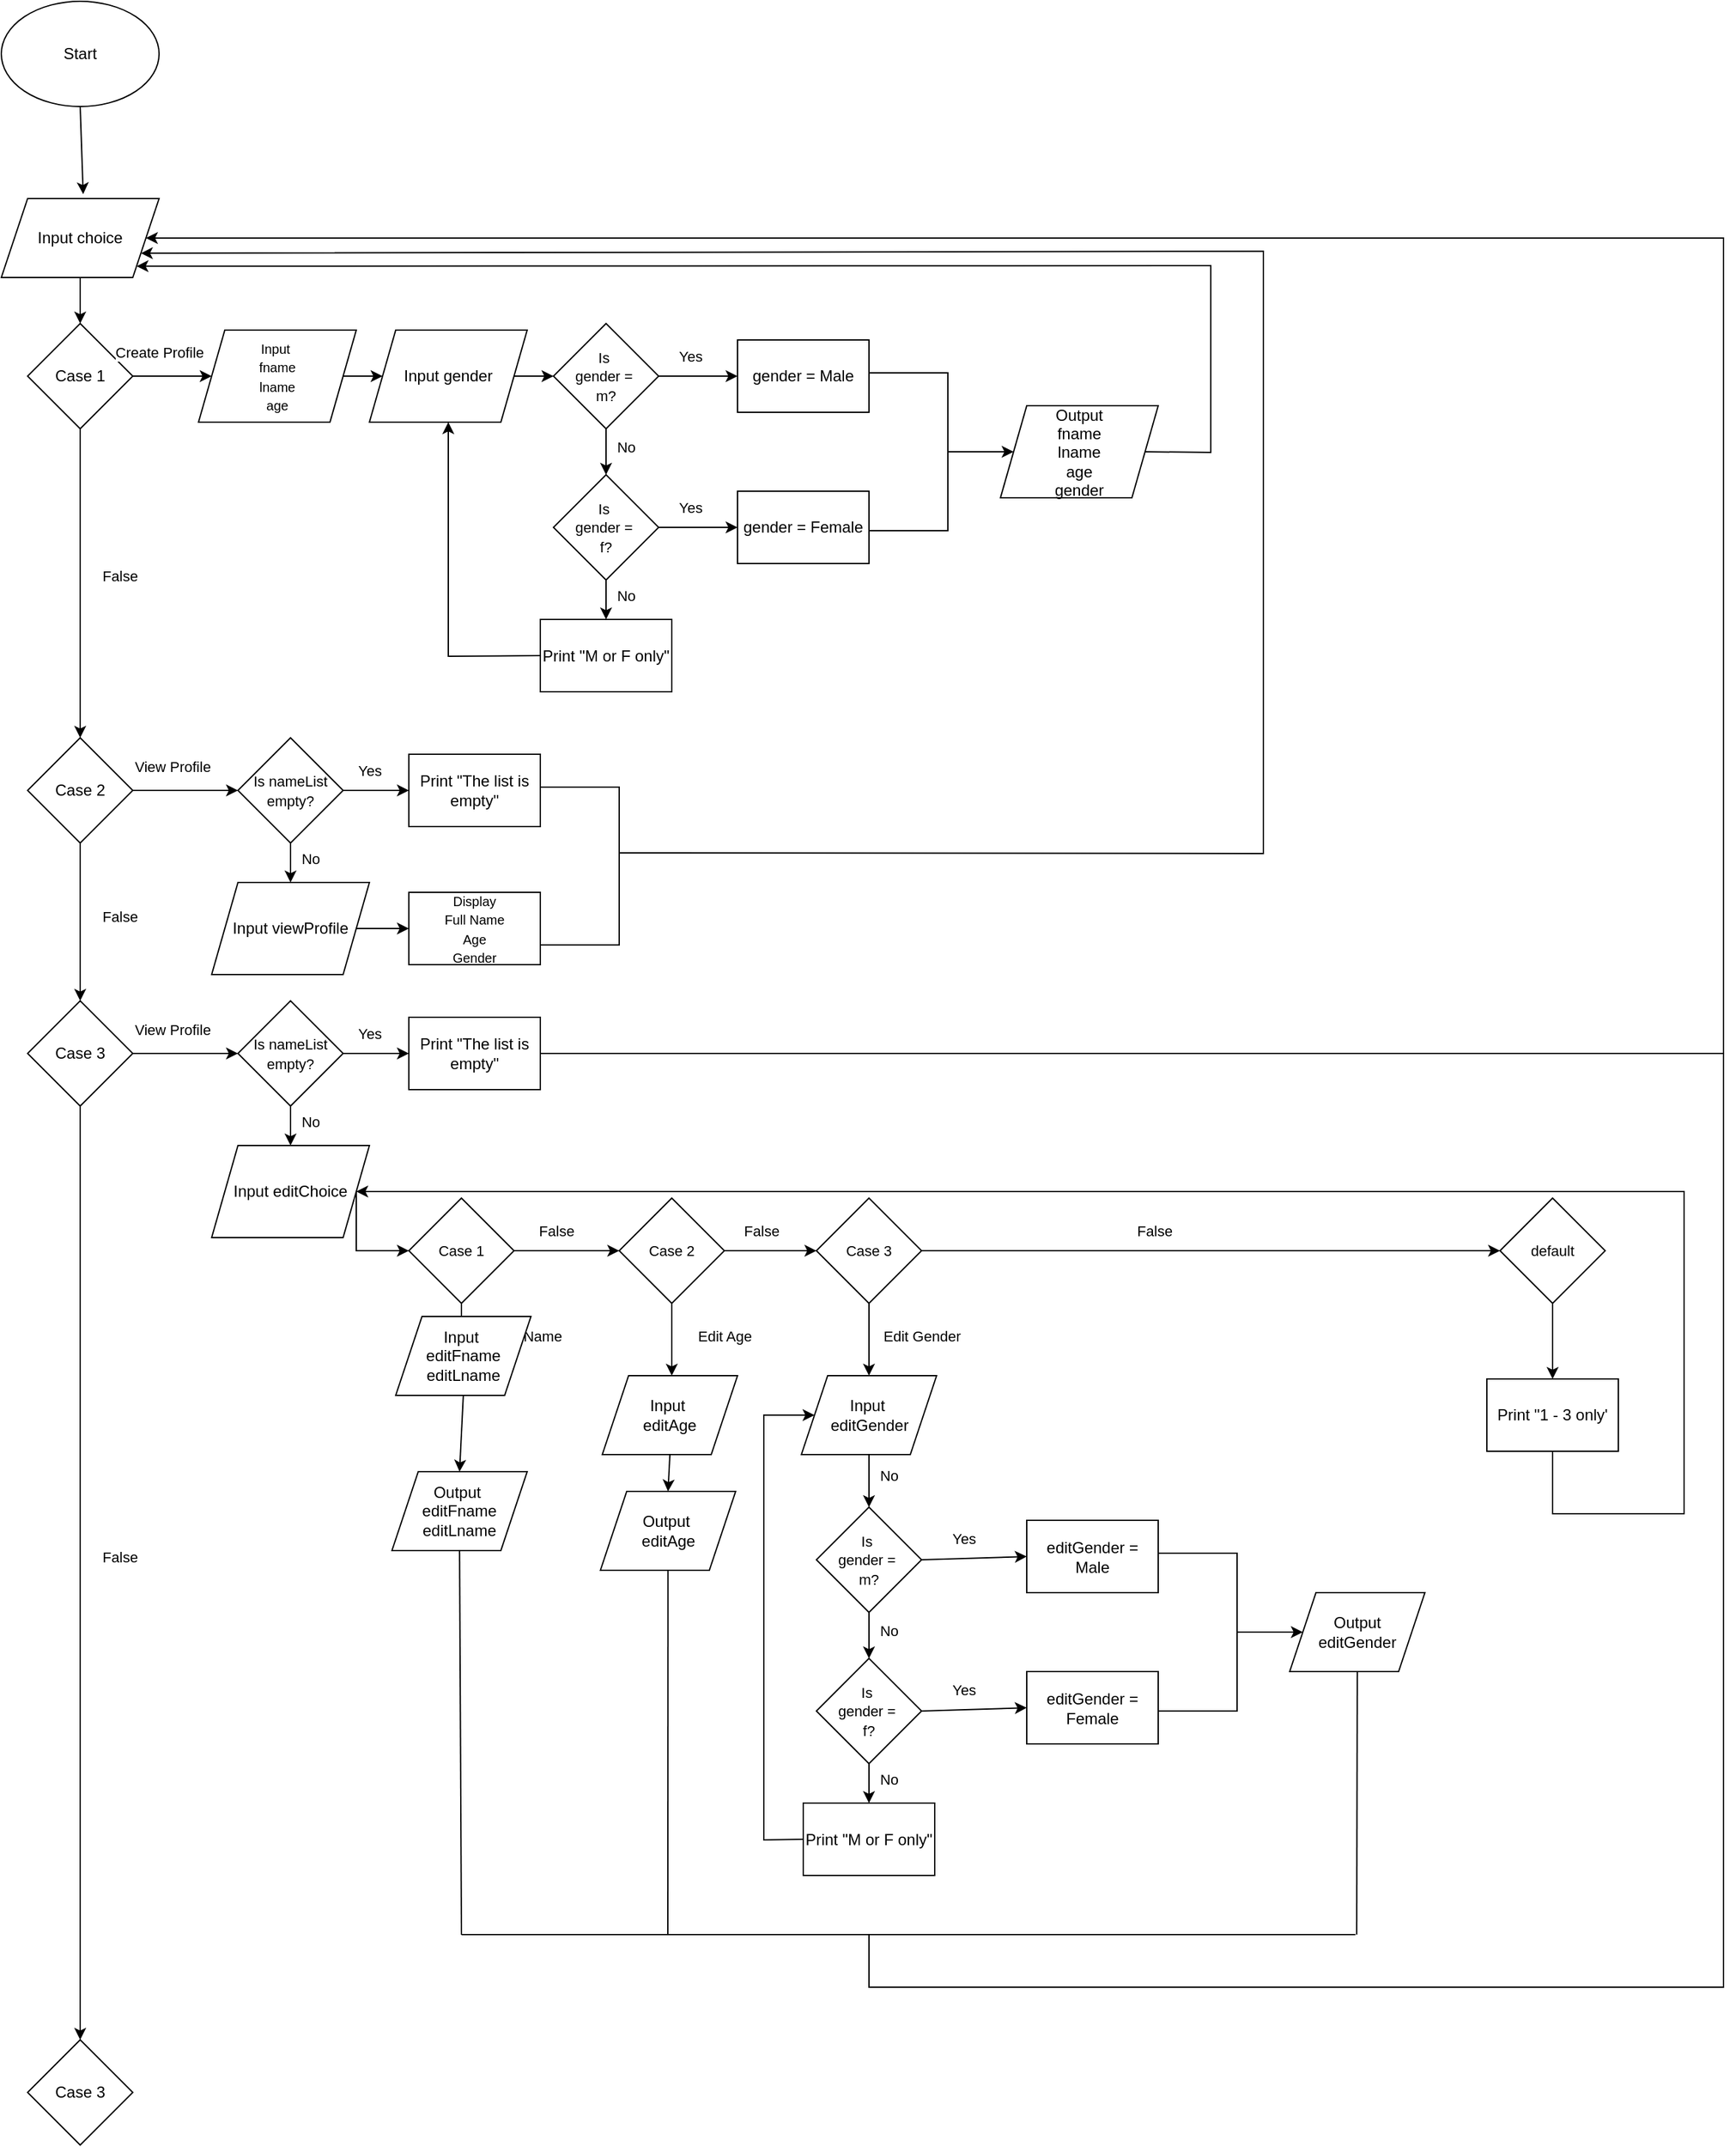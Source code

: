 <mxfile version="25.0.3">
  <diagram name="Page-1" id="q3-yfWdjEFAzF9vFlkQJ">
    <mxGraphModel dx="2625" dy="1305" grid="1" gridSize="10" guides="1" tooltips="1" connect="1" arrows="1" fold="1" page="1" pageScale="1" pageWidth="1654" pageHeight="2336" math="0" shadow="0">
      <root>
        <mxCell id="0" />
        <mxCell id="1" parent="0" />
        <mxCell id="RZs_CGwZiiaIT0LC8KUs-1" value="Start" style="ellipse;whiteSpace=wrap;html=1;" vertex="1" parent="1">
          <mxGeometry x="80" y="50" width="120" height="80" as="geometry" />
        </mxCell>
        <mxCell id="RZs_CGwZiiaIT0LC8KUs-2" value="Input choice" style="shape=parallelogram;perimeter=parallelogramPerimeter;whiteSpace=wrap;html=1;fixedSize=1;" vertex="1" parent="1">
          <mxGeometry x="80" y="200" width="120" height="60" as="geometry" />
        </mxCell>
        <mxCell id="RZs_CGwZiiaIT0LC8KUs-3" value="" style="endArrow=classic;html=1;rounded=0;exitX=0.5;exitY=1;exitDx=0;exitDy=0;entryX=0.519;entryY=-0.056;entryDx=0;entryDy=0;entryPerimeter=0;" edge="1" parent="1" source="RZs_CGwZiiaIT0LC8KUs-1" target="RZs_CGwZiiaIT0LC8KUs-2">
          <mxGeometry width="50" height="50" relative="1" as="geometry">
            <mxPoint x="170" y="220" as="sourcePoint" />
            <mxPoint x="220" y="170" as="targetPoint" />
          </mxGeometry>
        </mxCell>
        <mxCell id="RZs_CGwZiiaIT0LC8KUs-4" value="" style="endArrow=classic;html=1;rounded=0;exitX=0.5;exitY=1;exitDx=0;exitDy=0;entryX=0.5;entryY=0;entryDx=0;entryDy=0;" edge="1" parent="1" source="RZs_CGwZiiaIT0LC8KUs-2" target="RZs_CGwZiiaIT0LC8KUs-6">
          <mxGeometry width="50" height="50" relative="1" as="geometry">
            <mxPoint x="170" y="330" as="sourcePoint" />
            <mxPoint x="140" y="300" as="targetPoint" />
          </mxGeometry>
        </mxCell>
        <mxCell id="RZs_CGwZiiaIT0LC8KUs-6" value="Case 1" style="rhombus;whiteSpace=wrap;html=1;" vertex="1" parent="1">
          <mxGeometry x="100" y="295" width="80" height="80" as="geometry" />
        </mxCell>
        <mxCell id="RZs_CGwZiiaIT0LC8KUs-8" value="" style="endArrow=classic;html=1;rounded=0;exitX=1;exitY=0.5;exitDx=0;exitDy=0;entryX=0;entryY=0.5;entryDx=0;entryDy=0;" edge="1" parent="1" source="RZs_CGwZiiaIT0LC8KUs-6" target="RZs_CGwZiiaIT0LC8KUs-9">
          <mxGeometry width="50" height="50" relative="1" as="geometry">
            <mxPoint x="220" y="360" as="sourcePoint" />
            <mxPoint x="250" y="340" as="targetPoint" />
          </mxGeometry>
        </mxCell>
        <mxCell id="RZs_CGwZiiaIT0LC8KUs-28" value="Create Profile" style="edgeLabel;html=1;align=center;verticalAlign=middle;resizable=0;points=[];" vertex="1" connectable="0" parent="RZs_CGwZiiaIT0LC8KUs-8">
          <mxGeometry x="-0.03" y="-1" relative="1" as="geometry">
            <mxPoint x="-9" y="-19" as="offset" />
          </mxGeometry>
        </mxCell>
        <mxCell id="RZs_CGwZiiaIT0LC8KUs-9" value="&lt;font style=&quot;font-size: 10px;&quot;&gt;Input&amp;nbsp;&lt;/font&gt;&lt;div&gt;&lt;font style=&quot;font-size: 10px;&quot;&gt;fname&lt;/font&gt;&lt;/div&gt;&lt;div&gt;&lt;font style=&quot;font-size: 10px;&quot;&gt;lname&lt;/font&gt;&lt;/div&gt;&lt;div&gt;&lt;font style=&quot;font-size: 10px;&quot;&gt;age&lt;/font&gt;&lt;/div&gt;" style="shape=parallelogram;perimeter=parallelogramPerimeter;whiteSpace=wrap;html=1;fixedSize=1;" vertex="1" parent="1">
          <mxGeometry x="230" y="300" width="120" height="70" as="geometry" />
        </mxCell>
        <mxCell id="RZs_CGwZiiaIT0LC8KUs-10" value="&lt;font style=&quot;font-size: 11px;&quot;&gt;Is&amp;nbsp;&lt;/font&gt;&lt;div&gt;&lt;font style=&quot;font-size: 11px;&quot;&gt;gender =&amp;nbsp;&lt;/font&gt;&lt;/div&gt;&lt;div&gt;&lt;font style=&quot;font-size: 11px;&quot;&gt;m?&lt;/font&gt;&lt;/div&gt;" style="rhombus;whiteSpace=wrap;html=1;" vertex="1" parent="1">
          <mxGeometry x="500" y="295" width="80" height="80" as="geometry" />
        </mxCell>
        <mxCell id="RZs_CGwZiiaIT0LC8KUs-11" value="" style="endArrow=classic;html=1;rounded=0;exitX=1;exitY=0.5;exitDx=0;exitDy=0;entryX=0;entryY=0.5;entryDx=0;entryDy=0;" edge="1" parent="1" source="RZs_CGwZiiaIT0LC8KUs-15" target="RZs_CGwZiiaIT0LC8KUs-10">
          <mxGeometry width="50" height="50" relative="1" as="geometry">
            <mxPoint x="470" y="334.66" as="sourcePoint" />
            <mxPoint x="520" y="334.66" as="targetPoint" />
          </mxGeometry>
        </mxCell>
        <mxCell id="RZs_CGwZiiaIT0LC8KUs-12" value="Yes" style="endArrow=classic;html=1;rounded=0;exitX=1;exitY=0.5;exitDx=0;exitDy=0;entryX=0;entryY=0.5;entryDx=0;entryDy=0;" edge="1" parent="1" source="RZs_CGwZiiaIT0LC8KUs-10" target="RZs_CGwZiiaIT0LC8KUs-13">
          <mxGeometry x="-0.195" y="15" width="50" height="50" relative="1" as="geometry">
            <mxPoint x="610" y="334.55" as="sourcePoint" />
            <mxPoint x="650" y="335" as="targetPoint" />
            <mxPoint as="offset" />
          </mxGeometry>
        </mxCell>
        <mxCell id="RZs_CGwZiiaIT0LC8KUs-13" value="gender = Male" style="rounded=0;whiteSpace=wrap;html=1;" vertex="1" parent="1">
          <mxGeometry x="640" y="307.5" width="100" height="55" as="geometry" />
        </mxCell>
        <mxCell id="RZs_CGwZiiaIT0LC8KUs-14" value="No" style="endArrow=classic;html=1;rounded=0;exitX=0.5;exitY=1;exitDx=0;exitDy=0;entryX=0.5;entryY=0;entryDx=0;entryDy=0;" edge="1" parent="1" source="RZs_CGwZiiaIT0LC8KUs-10" target="RZs_CGwZiiaIT0LC8KUs-19">
          <mxGeometry x="-0.195" y="15" width="50" height="50" relative="1" as="geometry">
            <mxPoint x="580" y="410" as="sourcePoint" />
            <mxPoint x="540" y="410" as="targetPoint" />
            <mxPoint as="offset" />
          </mxGeometry>
        </mxCell>
        <mxCell id="RZs_CGwZiiaIT0LC8KUs-15" value="&lt;font&gt;Input gender&lt;/font&gt;" style="shape=parallelogram;perimeter=parallelogramPerimeter;whiteSpace=wrap;html=1;fixedSize=1;" vertex="1" parent="1">
          <mxGeometry x="360" y="300" width="120" height="70" as="geometry" />
        </mxCell>
        <mxCell id="RZs_CGwZiiaIT0LC8KUs-16" value="" style="endArrow=classic;html=1;rounded=0;exitX=1;exitY=0.5;exitDx=0;exitDy=0;entryX=0;entryY=0.5;entryDx=0;entryDy=0;" edge="1" parent="1" source="RZs_CGwZiiaIT0LC8KUs-9" target="RZs_CGwZiiaIT0LC8KUs-15">
          <mxGeometry width="50" height="50" relative="1" as="geometry">
            <mxPoint x="360" y="334.66" as="sourcePoint" />
            <mxPoint x="390" y="334.66" as="targetPoint" />
          </mxGeometry>
        </mxCell>
        <mxCell id="RZs_CGwZiiaIT0LC8KUs-19" value="&lt;font style=&quot;font-size: 11px;&quot;&gt;Is&amp;nbsp;&lt;/font&gt;&lt;div&gt;&lt;font style=&quot;font-size: 11px;&quot;&gt;gender =&amp;nbsp;&lt;/font&gt;&lt;/div&gt;&lt;div&gt;&lt;span style=&quot;font-size: 11px;&quot;&gt;f?&lt;/span&gt;&lt;/div&gt;" style="rhombus;whiteSpace=wrap;html=1;" vertex="1" parent="1">
          <mxGeometry x="500" y="410" width="80" height="80" as="geometry" />
        </mxCell>
        <mxCell id="RZs_CGwZiiaIT0LC8KUs-20" value="Yes" style="endArrow=classic;html=1;rounded=0;exitX=1;exitY=0.5;exitDx=0;exitDy=0;entryX=0;entryY=0.5;entryDx=0;entryDy=0;" edge="1" parent="1" source="RZs_CGwZiiaIT0LC8KUs-19" target="RZs_CGwZiiaIT0LC8KUs-21">
          <mxGeometry x="-0.195" y="15" width="50" height="50" relative="1" as="geometry">
            <mxPoint x="610" y="449.55" as="sourcePoint" />
            <mxPoint x="650" y="450" as="targetPoint" />
            <mxPoint as="offset" />
          </mxGeometry>
        </mxCell>
        <mxCell id="RZs_CGwZiiaIT0LC8KUs-21" value="gender = Female" style="rounded=0;whiteSpace=wrap;html=1;" vertex="1" parent="1">
          <mxGeometry x="640" y="422.5" width="100" height="55" as="geometry" />
        </mxCell>
        <mxCell id="RZs_CGwZiiaIT0LC8KUs-22" value="No" style="endArrow=classic;html=1;rounded=0;exitX=0.5;exitY=1;exitDx=0;exitDy=0;entryX=0.5;entryY=0;entryDx=0;entryDy=0;" edge="1" parent="1" source="RZs_CGwZiiaIT0LC8KUs-19" target="RZs_CGwZiiaIT0LC8KUs-23">
          <mxGeometry x="-0.195" y="15" width="50" height="50" relative="1" as="geometry">
            <mxPoint x="580" y="525" as="sourcePoint" />
            <mxPoint x="540" y="525" as="targetPoint" />
            <mxPoint as="offset" />
          </mxGeometry>
        </mxCell>
        <mxCell id="RZs_CGwZiiaIT0LC8KUs-23" value="Print &quot;M or F only&quot;" style="rounded=0;whiteSpace=wrap;html=1;" vertex="1" parent="1">
          <mxGeometry x="490" y="520" width="100" height="55" as="geometry" />
        </mxCell>
        <mxCell id="RZs_CGwZiiaIT0LC8KUs-25" value="" style="endArrow=classic;html=1;rounded=0;exitX=0;exitY=0.5;exitDx=0;exitDy=0;entryX=0.5;entryY=1;entryDx=0;entryDy=0;" edge="1" parent="1" source="RZs_CGwZiiaIT0LC8KUs-23" target="RZs_CGwZiiaIT0LC8KUs-15">
          <mxGeometry x="-0.195" y="15" width="50" height="50" relative="1" as="geometry">
            <mxPoint x="440" y="520" as="sourcePoint" />
            <mxPoint x="440" y="550" as="targetPoint" />
            <mxPoint as="offset" />
            <Array as="points">
              <mxPoint x="420" y="548" />
            </Array>
          </mxGeometry>
        </mxCell>
        <mxCell id="RZs_CGwZiiaIT0LC8KUs-26" value="" style="shape=partialRectangle;whiteSpace=wrap;html=1;bottom=1;right=1;left=1;top=0;fillColor=none;routingCenterX=-0.5;rotation=-90;" vertex="1" parent="1">
          <mxGeometry x="710" y="362.5" width="120" height="60" as="geometry" />
        </mxCell>
        <mxCell id="RZs_CGwZiiaIT0LC8KUs-27" value="" style="endArrow=classic;html=1;rounded=0;exitX=0.5;exitY=1;exitDx=0;exitDy=0;entryX=0;entryY=0.5;entryDx=0;entryDy=0;" edge="1" parent="1" source="RZs_CGwZiiaIT0LC8KUs-26" target="RZs_CGwZiiaIT0LC8KUs-31">
          <mxGeometry x="-0.195" y="15" width="50" height="50" relative="1" as="geometry">
            <mxPoint x="826" y="392.5" as="sourcePoint" />
            <mxPoint x="850" y="393" as="targetPoint" />
            <mxPoint as="offset" />
          </mxGeometry>
        </mxCell>
        <mxCell id="RZs_CGwZiiaIT0LC8KUs-31" value="&lt;div&gt;&lt;font&gt;Output&lt;/font&gt;&lt;/div&gt;&lt;div&gt;&lt;font&gt;fname&lt;/font&gt;&lt;/div&gt;&lt;div&gt;&lt;font&gt;lname&lt;/font&gt;&lt;/div&gt;&lt;div&gt;&lt;font&gt;age&lt;/font&gt;&lt;/div&gt;&lt;div&gt;&lt;font&gt;gender&lt;/font&gt;&lt;/div&gt;" style="shape=parallelogram;perimeter=parallelogramPerimeter;whiteSpace=wrap;html=1;fixedSize=1;" vertex="1" parent="1">
          <mxGeometry x="840" y="357.5" width="120" height="70" as="geometry" />
        </mxCell>
        <mxCell id="RZs_CGwZiiaIT0LC8KUs-32" value="" style="endArrow=classic;html=1;rounded=0;exitX=1;exitY=0.5;exitDx=0;exitDy=0;entryX=1;entryY=1;entryDx=0;entryDy=0;" edge="1" parent="1" source="RZs_CGwZiiaIT0LC8KUs-31" target="RZs_CGwZiiaIT0LC8KUs-2">
          <mxGeometry x="-0.195" y="15" width="50" height="50" relative="1" as="geometry">
            <mxPoint x="1070" y="380" as="sourcePoint" />
            <mxPoint x="740" y="210" as="targetPoint" />
            <mxPoint as="offset" />
            <Array as="points">
              <mxPoint x="1000" y="393" />
              <mxPoint x="1000" y="290" />
              <mxPoint x="1000" y="251" />
            </Array>
          </mxGeometry>
        </mxCell>
        <mxCell id="RZs_CGwZiiaIT0LC8KUs-33" value="Case 2" style="rhombus;whiteSpace=wrap;html=1;" vertex="1" parent="1">
          <mxGeometry x="100" y="610" width="80" height="80" as="geometry" />
        </mxCell>
        <mxCell id="RZs_CGwZiiaIT0LC8KUs-34" value="" style="endArrow=classic;html=1;rounded=0;exitX=0.5;exitY=1;exitDx=0;exitDy=0;entryX=0.5;entryY=0;entryDx=0;entryDy=0;" edge="1" parent="1" source="RZs_CGwZiiaIT0LC8KUs-6" target="RZs_CGwZiiaIT0LC8KUs-33">
          <mxGeometry width="50" height="50" relative="1" as="geometry">
            <mxPoint x="160" y="432.5" as="sourcePoint" />
            <mxPoint x="220" y="427.5" as="targetPoint" />
          </mxGeometry>
        </mxCell>
        <mxCell id="RZs_CGwZiiaIT0LC8KUs-35" value="False" style="edgeLabel;html=1;align=center;verticalAlign=middle;resizable=0;points=[];" vertex="1" connectable="0" parent="RZs_CGwZiiaIT0LC8KUs-34">
          <mxGeometry x="-0.03" y="-1" relative="1" as="geometry">
            <mxPoint x="31" y="-2" as="offset" />
          </mxGeometry>
        </mxCell>
        <mxCell id="RZs_CGwZiiaIT0LC8KUs-38" value="" style="endArrow=classic;html=1;rounded=0;exitX=1;exitY=0.5;exitDx=0;exitDy=0;entryX=0;entryY=0.5;entryDx=0;entryDy=0;" edge="1" parent="1" source="RZs_CGwZiiaIT0LC8KUs-33" target="RZs_CGwZiiaIT0LC8KUs-42">
          <mxGeometry width="50" height="50" relative="1" as="geometry">
            <mxPoint x="190" y="645" as="sourcePoint" />
            <mxPoint x="260" y="650" as="targetPoint" />
          </mxGeometry>
        </mxCell>
        <mxCell id="RZs_CGwZiiaIT0LC8KUs-39" value="View Profile" style="edgeLabel;html=1;align=center;verticalAlign=middle;resizable=0;points=[];" vertex="1" connectable="0" parent="RZs_CGwZiiaIT0LC8KUs-38">
          <mxGeometry x="-0.03" y="-1" relative="1" as="geometry">
            <mxPoint x="-9" y="-19" as="offset" />
          </mxGeometry>
        </mxCell>
        <mxCell id="RZs_CGwZiiaIT0LC8KUs-42" value="&lt;span style=&quot;font-size: 11px;&quot;&gt;Is nameList empty?&lt;/span&gt;" style="rhombus;whiteSpace=wrap;html=1;" vertex="1" parent="1">
          <mxGeometry x="260" y="610" width="80" height="80" as="geometry" />
        </mxCell>
        <mxCell id="RZs_CGwZiiaIT0LC8KUs-43" value="Yes" style="endArrow=classic;html=1;rounded=0;exitX=1;exitY=0.5;exitDx=0;exitDy=0;entryX=0;entryY=0.5;entryDx=0;entryDy=0;" edge="1" parent="1" source="RZs_CGwZiiaIT0LC8KUs-42" target="RZs_CGwZiiaIT0LC8KUs-44">
          <mxGeometry x="-0.195" y="15" width="50" height="50" relative="1" as="geometry">
            <mxPoint x="370" y="649.55" as="sourcePoint" />
            <mxPoint x="390" y="650" as="targetPoint" />
            <mxPoint as="offset" />
          </mxGeometry>
        </mxCell>
        <mxCell id="RZs_CGwZiiaIT0LC8KUs-44" value="Print &quot;The list is empty&quot;" style="rounded=0;whiteSpace=wrap;html=1;" vertex="1" parent="1">
          <mxGeometry x="390" y="622.5" width="100" height="55" as="geometry" />
        </mxCell>
        <mxCell id="RZs_CGwZiiaIT0LC8KUs-45" value="No" style="endArrow=classic;html=1;rounded=0;exitX=0.5;exitY=1;exitDx=0;exitDy=0;entryX=0.5;entryY=0;entryDx=0;entryDy=0;" edge="1" parent="1" source="RZs_CGwZiiaIT0LC8KUs-42" target="RZs_CGwZiiaIT0LC8KUs-48">
          <mxGeometry x="-0.195" y="15" width="50" height="50" relative="1" as="geometry">
            <mxPoint x="340" y="725" as="sourcePoint" />
            <mxPoint x="300" y="725" as="targetPoint" />
            <mxPoint as="offset" />
          </mxGeometry>
        </mxCell>
        <mxCell id="RZs_CGwZiiaIT0LC8KUs-48" value="&lt;div&gt;Input viewProfile&lt;/div&gt;" style="shape=parallelogram;perimeter=parallelogramPerimeter;whiteSpace=wrap;html=1;fixedSize=1;" vertex="1" parent="1">
          <mxGeometry x="240" y="720" width="120" height="70" as="geometry" />
        </mxCell>
        <mxCell id="RZs_CGwZiiaIT0LC8KUs-49" value="&lt;font style=&quot;font-size: 10px;&quot;&gt;Display&lt;/font&gt;&lt;div&gt;&lt;font style=&quot;font-size: 10px;&quot;&gt;Full Name&lt;/font&gt;&lt;/div&gt;&lt;div&gt;&lt;font style=&quot;font-size: 10px;&quot;&gt;Age&lt;/font&gt;&lt;/div&gt;&lt;div&gt;&lt;font style=&quot;font-size: 10px;&quot;&gt;Gender&lt;/font&gt;&lt;/div&gt;" style="rounded=0;whiteSpace=wrap;html=1;" vertex="1" parent="1">
          <mxGeometry x="390" y="727.5" width="100" height="55" as="geometry" />
        </mxCell>
        <mxCell id="RZs_CGwZiiaIT0LC8KUs-50" value="" style="endArrow=classic;html=1;rounded=0;exitX=1;exitY=0.5;exitDx=0;exitDy=0;entryX=0;entryY=0.5;entryDx=0;entryDy=0;" edge="1" parent="1" source="RZs_CGwZiiaIT0LC8KUs-48" target="RZs_CGwZiiaIT0LC8KUs-49">
          <mxGeometry x="-0.195" y="15" width="50" height="50" relative="1" as="geometry">
            <mxPoint x="380" y="720" as="sourcePoint" />
            <mxPoint x="430" y="720" as="targetPoint" />
            <mxPoint as="offset" />
          </mxGeometry>
        </mxCell>
        <mxCell id="RZs_CGwZiiaIT0LC8KUs-51" value="" style="shape=partialRectangle;whiteSpace=wrap;html=1;bottom=1;right=1;left=1;top=0;fillColor=none;routingCenterX=-0.5;rotation=-90;" vertex="1" parent="1">
          <mxGeometry x="460" y="677.5" width="120" height="60" as="geometry" />
        </mxCell>
        <mxCell id="RZs_CGwZiiaIT0LC8KUs-52" value="" style="endArrow=classic;html=1;rounded=0;exitX=0.5;exitY=1;exitDx=0;exitDy=0;entryX=1;entryY=0.75;entryDx=0;entryDy=0;" edge="1" parent="1" target="RZs_CGwZiiaIT0LC8KUs-2">
          <mxGeometry x="-0.195" y="15" width="50" height="50" relative="1" as="geometry">
            <mxPoint x="550" y="697.5" as="sourcePoint" />
            <mxPoint x="250" y="230" as="targetPoint" />
            <mxPoint as="offset" />
            <Array as="points">
              <mxPoint x="1040" y="698" />
              <mxPoint x="1040" y="240" />
            </Array>
          </mxGeometry>
        </mxCell>
        <mxCell id="RZs_CGwZiiaIT0LC8KUs-53" value="Case 3" style="rhombus;whiteSpace=wrap;html=1;" vertex="1" parent="1">
          <mxGeometry x="100" y="810" width="80" height="80" as="geometry" />
        </mxCell>
        <mxCell id="RZs_CGwZiiaIT0LC8KUs-54" value="" style="endArrow=classic;html=1;rounded=0;exitX=0.5;exitY=1;exitDx=0;exitDy=0;entryX=0.5;entryY=0;entryDx=0;entryDy=0;" edge="1" parent="1" target="RZs_CGwZiiaIT0LC8KUs-53" source="RZs_CGwZiiaIT0LC8KUs-33">
          <mxGeometry width="50" height="50" relative="1" as="geometry">
            <mxPoint x="140" y="690" as="sourcePoint" />
            <mxPoint x="220" y="742.5" as="targetPoint" />
          </mxGeometry>
        </mxCell>
        <mxCell id="RZs_CGwZiiaIT0LC8KUs-55" value="False" style="edgeLabel;html=1;align=center;verticalAlign=middle;resizable=0;points=[];" vertex="1" connectable="0" parent="RZs_CGwZiiaIT0LC8KUs-54">
          <mxGeometry x="-0.03" y="-1" relative="1" as="geometry">
            <mxPoint x="31" y="-2" as="offset" />
          </mxGeometry>
        </mxCell>
        <mxCell id="RZs_CGwZiiaIT0LC8KUs-70" value="" style="endArrow=classic;html=1;rounded=0;entryX=0;entryY=0.5;entryDx=0;entryDy=0;exitX=1;exitY=0.5;exitDx=0;exitDy=0;" edge="1" parent="1" target="RZs_CGwZiiaIT0LC8KUs-72" source="RZs_CGwZiiaIT0LC8KUs-53">
          <mxGeometry width="50" height="50" relative="1" as="geometry">
            <mxPoint x="180" y="850" as="sourcePoint" />
            <mxPoint x="260" y="850" as="targetPoint" />
          </mxGeometry>
        </mxCell>
        <mxCell id="RZs_CGwZiiaIT0LC8KUs-71" value="View Profile" style="edgeLabel;html=1;align=center;verticalAlign=middle;resizable=0;points=[];" vertex="1" connectable="0" parent="RZs_CGwZiiaIT0LC8KUs-70">
          <mxGeometry x="-0.03" y="-1" relative="1" as="geometry">
            <mxPoint x="-9" y="-19" as="offset" />
          </mxGeometry>
        </mxCell>
        <mxCell id="RZs_CGwZiiaIT0LC8KUs-72" value="&lt;span style=&quot;font-size: 11px;&quot;&gt;Is nameList empty?&lt;/span&gt;" style="rhombus;whiteSpace=wrap;html=1;" vertex="1" parent="1">
          <mxGeometry x="260" y="810" width="80" height="80" as="geometry" />
        </mxCell>
        <mxCell id="RZs_CGwZiiaIT0LC8KUs-73" value="Yes" style="endArrow=classic;html=1;rounded=0;exitX=1;exitY=0.5;exitDx=0;exitDy=0;entryX=0;entryY=0.5;entryDx=0;entryDy=0;" edge="1" parent="1" source="RZs_CGwZiiaIT0LC8KUs-72" target="RZs_CGwZiiaIT0LC8KUs-74">
          <mxGeometry x="-0.195" y="15" width="50" height="50" relative="1" as="geometry">
            <mxPoint x="370" y="849.55" as="sourcePoint" />
            <mxPoint x="390" y="850" as="targetPoint" />
            <mxPoint as="offset" />
          </mxGeometry>
        </mxCell>
        <mxCell id="RZs_CGwZiiaIT0LC8KUs-74" value="Print &quot;The list is empty&quot;" style="rounded=0;whiteSpace=wrap;html=1;" vertex="1" parent="1">
          <mxGeometry x="390" y="822.5" width="100" height="55" as="geometry" />
        </mxCell>
        <mxCell id="RZs_CGwZiiaIT0LC8KUs-75" value="No" style="endArrow=classic;html=1;rounded=0;exitX=0.5;exitY=1;exitDx=0;exitDy=0;entryX=0.5;entryY=0;entryDx=0;entryDy=0;" edge="1" parent="1" source="RZs_CGwZiiaIT0LC8KUs-72" target="RZs_CGwZiiaIT0LC8KUs-76">
          <mxGeometry x="-0.195" y="15" width="50" height="50" relative="1" as="geometry">
            <mxPoint x="340" y="925" as="sourcePoint" />
            <mxPoint x="300" y="925" as="targetPoint" />
            <mxPoint as="offset" />
          </mxGeometry>
        </mxCell>
        <mxCell id="RZs_CGwZiiaIT0LC8KUs-76" value="&lt;div&gt;Input editChoice&lt;/div&gt;" style="shape=parallelogram;perimeter=parallelogramPerimeter;whiteSpace=wrap;html=1;fixedSize=1;" vertex="1" parent="1">
          <mxGeometry x="240" y="920" width="120" height="70" as="geometry" />
        </mxCell>
        <mxCell id="RZs_CGwZiiaIT0LC8KUs-78" value="" style="endArrow=classic;html=1;rounded=0;exitX=1;exitY=0.5;exitDx=0;exitDy=0;entryX=0;entryY=0.5;entryDx=0;entryDy=0;" edge="1" parent="1" source="RZs_CGwZiiaIT0LC8KUs-76" target="RZs_CGwZiiaIT0LC8KUs-80">
          <mxGeometry x="-0.195" y="15" width="50" height="50" relative="1" as="geometry">
            <mxPoint x="380" y="920" as="sourcePoint" />
            <mxPoint x="390" y="955" as="targetPoint" />
            <mxPoint as="offset" />
            <Array as="points">
              <mxPoint x="350" y="1000" />
            </Array>
          </mxGeometry>
        </mxCell>
        <mxCell id="RZs_CGwZiiaIT0LC8KUs-80" value="&lt;span style=&quot;font-size: 11px;&quot;&gt;Case 1&lt;/span&gt;" style="rhombus;whiteSpace=wrap;html=1;" vertex="1" parent="1">
          <mxGeometry x="390" y="960" width="80" height="80" as="geometry" />
        </mxCell>
        <mxCell id="RZs_CGwZiiaIT0LC8KUs-81" value="Edit Full Name" style="endArrow=classic;html=1;rounded=0;exitX=0.5;exitY=1;exitDx=0;exitDy=0;" edge="1" parent="1" source="RZs_CGwZiiaIT0LC8KUs-80">
          <mxGeometry x="-0.091" y="40" width="50" height="50" relative="1" as="geometry">
            <mxPoint x="460" y="1055" as="sourcePoint" />
            <mxPoint x="430" y="1095" as="targetPoint" />
            <mxPoint as="offset" />
          </mxGeometry>
        </mxCell>
        <mxCell id="RZs_CGwZiiaIT0LC8KUs-82" value="&lt;div&gt;Input&amp;nbsp;&lt;/div&gt;&lt;div&gt;editFname&lt;/div&gt;&lt;div&gt;editLname&lt;/div&gt;" style="shape=parallelogram;perimeter=parallelogramPerimeter;whiteSpace=wrap;html=1;fixedSize=1;" vertex="1" parent="1">
          <mxGeometry x="380" y="1050" width="102.86" height="60" as="geometry" />
        </mxCell>
        <mxCell id="RZs_CGwZiiaIT0LC8KUs-85" value="&lt;div&gt;Output&amp;nbsp;&lt;/div&gt;&lt;div&gt;editFname&lt;/div&gt;&lt;div&gt;editLname&lt;/div&gt;" style="shape=parallelogram;perimeter=parallelogramPerimeter;whiteSpace=wrap;html=1;fixedSize=1;" vertex="1" parent="1">
          <mxGeometry x="377.14" y="1168" width="102.86" height="60" as="geometry" />
        </mxCell>
        <mxCell id="RZs_CGwZiiaIT0LC8KUs-87" value="" style="endArrow=classic;html=1;rounded=0;exitX=0.5;exitY=1;exitDx=0;exitDy=0;entryX=0.5;entryY=0;entryDx=0;entryDy=0;" edge="1" parent="1" source="RZs_CGwZiiaIT0LC8KUs-82" target="RZs_CGwZiiaIT0LC8KUs-85">
          <mxGeometry x="-0.091" y="40" width="50" height="50" relative="1" as="geometry">
            <mxPoint x="431.43" y="1155" as="sourcePoint" />
            <mxPoint x="430" y="1183" as="targetPoint" />
            <mxPoint as="offset" />
          </mxGeometry>
        </mxCell>
        <mxCell id="RZs_CGwZiiaIT0LC8KUs-88" value="&lt;span style=&quot;font-size: 11px;&quot;&gt;Case 2&lt;/span&gt;" style="rhombus;whiteSpace=wrap;html=1;" vertex="1" parent="1">
          <mxGeometry x="550" y="960" width="80" height="80" as="geometry" />
        </mxCell>
        <mxCell id="RZs_CGwZiiaIT0LC8KUs-89" value="False" style="endArrow=classic;html=1;rounded=0;exitX=1;exitY=0.5;exitDx=0;exitDy=0;entryX=0;entryY=0.5;entryDx=0;entryDy=0;" edge="1" parent="1" source="RZs_CGwZiiaIT0LC8KUs-80" target="RZs_CGwZiiaIT0LC8KUs-88">
          <mxGeometry x="-0.195" y="15" width="50" height="50" relative="1" as="geometry">
            <mxPoint x="510" y="995" as="sourcePoint" />
            <mxPoint x="550" y="995" as="targetPoint" />
            <mxPoint as="offset" />
          </mxGeometry>
        </mxCell>
        <mxCell id="RZs_CGwZiiaIT0LC8KUs-90" value="Edit Age" style="endArrow=classic;html=1;rounded=0;exitX=0.5;exitY=1;exitDx=0;exitDy=0;" edge="1" parent="1">
          <mxGeometry x="-0.091" y="40" width="50" height="50" relative="1" as="geometry">
            <mxPoint x="590" y="1040" as="sourcePoint" />
            <mxPoint x="590" y="1095" as="targetPoint" />
            <mxPoint as="offset" />
          </mxGeometry>
        </mxCell>
        <mxCell id="RZs_CGwZiiaIT0LC8KUs-91" value="&lt;div&gt;Input&amp;nbsp;&lt;/div&gt;&lt;div&gt;editAge&lt;/div&gt;" style="shape=parallelogram;perimeter=parallelogramPerimeter;whiteSpace=wrap;html=1;fixedSize=1;" vertex="1" parent="1">
          <mxGeometry x="537.14" y="1095" width="102.86" height="60" as="geometry" />
        </mxCell>
        <mxCell id="RZs_CGwZiiaIT0LC8KUs-92" value="&lt;div&gt;Output&amp;nbsp;&lt;/div&gt;&lt;div&gt;editAge&lt;br&gt;&lt;/div&gt;" style="shape=parallelogram;perimeter=parallelogramPerimeter;whiteSpace=wrap;html=1;fixedSize=1;" vertex="1" parent="1">
          <mxGeometry x="535.71" y="1183" width="102.86" height="60" as="geometry" />
        </mxCell>
        <mxCell id="RZs_CGwZiiaIT0LC8KUs-93" value="" style="endArrow=classic;html=1;rounded=0;exitX=0.5;exitY=1;exitDx=0;exitDy=0;entryX=0.5;entryY=0;entryDx=0;entryDy=0;" edge="1" parent="1" source="RZs_CGwZiiaIT0LC8KUs-91" target="RZs_CGwZiiaIT0LC8KUs-92">
          <mxGeometry x="-0.091" y="40" width="50" height="50" relative="1" as="geometry">
            <mxPoint x="657.14" y="1175" as="sourcePoint" />
            <mxPoint x="657.14" y="1230" as="targetPoint" />
            <mxPoint as="offset" />
          </mxGeometry>
        </mxCell>
        <mxCell id="RZs_CGwZiiaIT0LC8KUs-95" value="&lt;span style=&quot;font-size: 11px;&quot;&gt;Case 3&lt;/span&gt;" style="rhombus;whiteSpace=wrap;html=1;" vertex="1" parent="1">
          <mxGeometry x="700" y="960" width="80" height="80" as="geometry" />
        </mxCell>
        <mxCell id="RZs_CGwZiiaIT0LC8KUs-96" value="False" style="endArrow=classic;html=1;rounded=0;exitX=1;exitY=0.5;exitDx=0;exitDy=0;entryX=0;entryY=0.5;entryDx=0;entryDy=0;" edge="1" parent="1" target="RZs_CGwZiiaIT0LC8KUs-95" source="RZs_CGwZiiaIT0LC8KUs-88">
          <mxGeometry x="-0.195" y="15" width="50" height="50" relative="1" as="geometry">
            <mxPoint x="630" y="1000" as="sourcePoint" />
            <mxPoint x="710" y="995" as="targetPoint" />
            <mxPoint as="offset" />
          </mxGeometry>
        </mxCell>
        <mxCell id="RZs_CGwZiiaIT0LC8KUs-97" value="Edit Gender" style="endArrow=classic;html=1;rounded=0;exitX=0.5;exitY=1;exitDx=0;exitDy=0;" edge="1" parent="1" source="RZs_CGwZiiaIT0LC8KUs-95" target="RZs_CGwZiiaIT0LC8KUs-98">
          <mxGeometry x="-0.091" y="40" width="50" height="50" relative="1" as="geometry">
            <mxPoint x="741.43" y="1040" as="sourcePoint" />
            <mxPoint x="741.43" y="1095" as="targetPoint" />
            <mxPoint as="offset" />
          </mxGeometry>
        </mxCell>
        <mxCell id="RZs_CGwZiiaIT0LC8KUs-98" value="&lt;div&gt;Input&amp;nbsp;&lt;/div&gt;&lt;div&gt;editGender&lt;/div&gt;" style="shape=parallelogram;perimeter=parallelogramPerimeter;whiteSpace=wrap;html=1;fixedSize=1;" vertex="1" parent="1">
          <mxGeometry x="688.57" y="1095" width="102.86" height="60" as="geometry" />
        </mxCell>
        <mxCell id="RZs_CGwZiiaIT0LC8KUs-99" value="&lt;span style=&quot;font-size: 11px;&quot;&gt;default&lt;/span&gt;" style="rhombus;whiteSpace=wrap;html=1;" vertex="1" parent="1">
          <mxGeometry x="1220" y="960" width="80" height="80" as="geometry" />
        </mxCell>
        <mxCell id="RZs_CGwZiiaIT0LC8KUs-100" value="False" style="endArrow=classic;html=1;rounded=0;exitX=1;exitY=0.5;exitDx=0;exitDy=0;entryX=0;entryY=0.5;entryDx=0;entryDy=0;" edge="1" parent="1" target="RZs_CGwZiiaIT0LC8KUs-99" source="RZs_CGwZiiaIT0LC8KUs-95">
          <mxGeometry x="-0.195" y="15" width="50" height="50" relative="1" as="geometry">
            <mxPoint x="780" y="1000" as="sourcePoint" />
            <mxPoint x="860" y="995" as="targetPoint" />
            <mxPoint as="offset" />
          </mxGeometry>
        </mxCell>
        <mxCell id="RZs_CGwZiiaIT0LC8KUs-101" value="Print &quot;1 - 3 only&#39;" style="rounded=0;whiteSpace=wrap;html=1;" vertex="1" parent="1">
          <mxGeometry x="1210" y="1097.5" width="100" height="55" as="geometry" />
        </mxCell>
        <mxCell id="RZs_CGwZiiaIT0LC8KUs-102" value="" style="endArrow=classic;html=1;rounded=0;exitX=0.5;exitY=1;exitDx=0;exitDy=0;entryX=0.5;entryY=0;entryDx=0;entryDy=0;" edge="1" parent="1" source="RZs_CGwZiiaIT0LC8KUs-99" target="RZs_CGwZiiaIT0LC8KUs-101">
          <mxGeometry x="-0.091" y="40" width="50" height="50" relative="1" as="geometry">
            <mxPoint x="1300" y="1040" as="sourcePoint" />
            <mxPoint x="1300" y="1095" as="targetPoint" />
            <mxPoint as="offset" />
          </mxGeometry>
        </mxCell>
        <mxCell id="RZs_CGwZiiaIT0LC8KUs-103" value="&lt;font style=&quot;font-size: 11px;&quot;&gt;Is&amp;nbsp;&lt;/font&gt;&lt;div&gt;&lt;font style=&quot;font-size: 11px;&quot;&gt;gender =&amp;nbsp;&lt;/font&gt;&lt;/div&gt;&lt;div&gt;&lt;font style=&quot;font-size: 11px;&quot;&gt;m?&lt;/font&gt;&lt;/div&gt;" style="rhombus;whiteSpace=wrap;html=1;" vertex="1" parent="1">
          <mxGeometry x="700.0" y="1195" width="80" height="80" as="geometry" />
        </mxCell>
        <mxCell id="RZs_CGwZiiaIT0LC8KUs-104" value="No" style="endArrow=classic;html=1;rounded=0;exitX=0.5;exitY=1;exitDx=0;exitDy=0;entryX=0.5;entryY=0;entryDx=0;entryDy=0;" edge="1" parent="1" source="RZs_CGwZiiaIT0LC8KUs-103" target="RZs_CGwZiiaIT0LC8KUs-105">
          <mxGeometry x="-0.195" y="15" width="50" height="50" relative="1" as="geometry">
            <mxPoint x="780.0" y="1310" as="sourcePoint" />
            <mxPoint x="740.0" y="1310" as="targetPoint" />
            <mxPoint as="offset" />
          </mxGeometry>
        </mxCell>
        <mxCell id="RZs_CGwZiiaIT0LC8KUs-105" value="&lt;font style=&quot;font-size: 11px;&quot;&gt;Is&amp;nbsp;&lt;/font&gt;&lt;div&gt;&lt;font style=&quot;font-size: 11px;&quot;&gt;gender =&amp;nbsp;&lt;/font&gt;&lt;/div&gt;&lt;div&gt;&lt;span style=&quot;font-size: 11px;&quot;&gt;f?&lt;/span&gt;&lt;/div&gt;" style="rhombus;whiteSpace=wrap;html=1;" vertex="1" parent="1">
          <mxGeometry x="700.0" y="1310" width="80" height="80" as="geometry" />
        </mxCell>
        <mxCell id="RZs_CGwZiiaIT0LC8KUs-106" value="No" style="endArrow=classic;html=1;rounded=0;exitX=0.5;exitY=1;exitDx=0;exitDy=0;entryX=0.5;entryY=0;entryDx=0;entryDy=0;" edge="1" parent="1" source="RZs_CGwZiiaIT0LC8KUs-105" target="RZs_CGwZiiaIT0LC8KUs-107">
          <mxGeometry x="-0.195" y="15" width="50" height="50" relative="1" as="geometry">
            <mxPoint x="780.0" y="1425" as="sourcePoint" />
            <mxPoint x="740.0" y="1425" as="targetPoint" />
            <mxPoint as="offset" />
          </mxGeometry>
        </mxCell>
        <mxCell id="RZs_CGwZiiaIT0LC8KUs-107" value="Print &quot;M or F only&quot;" style="rounded=0;whiteSpace=wrap;html=1;" vertex="1" parent="1">
          <mxGeometry x="690.0" y="1420" width="100" height="55" as="geometry" />
        </mxCell>
        <mxCell id="RZs_CGwZiiaIT0LC8KUs-108" value="No" style="endArrow=classic;html=1;rounded=0;exitX=0.5;exitY=1;exitDx=0;exitDy=0;entryX=0.5;entryY=0;entryDx=0;entryDy=0;" edge="1" parent="1" source="RZs_CGwZiiaIT0LC8KUs-98" target="RZs_CGwZiiaIT0LC8KUs-103">
          <mxGeometry x="-0.195" y="15" width="50" height="50" relative="1" as="geometry">
            <mxPoint x="810" y="1178" as="sourcePoint" />
            <mxPoint x="810" y="1213" as="targetPoint" />
            <mxPoint as="offset" />
          </mxGeometry>
        </mxCell>
        <mxCell id="RZs_CGwZiiaIT0LC8KUs-109" value="" style="endArrow=classic;html=1;rounded=0;exitX=0;exitY=0.5;exitDx=0;exitDy=0;entryX=0;entryY=0.5;entryDx=0;entryDy=0;" edge="1" parent="1" source="RZs_CGwZiiaIT0LC8KUs-107" target="RZs_CGwZiiaIT0LC8KUs-98">
          <mxGeometry width="50" height="50" relative="1" as="geometry">
            <mxPoint x="550" y="1465" as="sourcePoint" />
            <mxPoint x="660" y="1125" as="targetPoint" />
            <Array as="points">
              <mxPoint x="660" y="1448" />
              <mxPoint x="660" y="1125" />
            </Array>
          </mxGeometry>
        </mxCell>
        <mxCell id="RZs_CGwZiiaIT0LC8KUs-110" value="Yes" style="endArrow=classic;html=1;rounded=0;exitX=1;exitY=0.5;exitDx=0;exitDy=0;entryX=0;entryY=0.5;entryDx=0;entryDy=0;" edge="1" parent="1" target="RZs_CGwZiiaIT0LC8KUs-111" source="RZs_CGwZiiaIT0LC8KUs-103">
          <mxGeometry x="-0.195" y="15" width="50" height="50" relative="1" as="geometry">
            <mxPoint x="790" y="1235" as="sourcePoint" />
            <mxPoint x="870.0" y="1232.5" as="targetPoint" />
            <mxPoint as="offset" />
          </mxGeometry>
        </mxCell>
        <mxCell id="RZs_CGwZiiaIT0LC8KUs-111" value="editGender = Male" style="rounded=0;whiteSpace=wrap;html=1;" vertex="1" parent="1">
          <mxGeometry x="860.0" y="1205" width="100" height="55" as="geometry" />
        </mxCell>
        <mxCell id="RZs_CGwZiiaIT0LC8KUs-112" value="Yes" style="endArrow=classic;html=1;rounded=0;exitX=1;exitY=0.5;exitDx=0;exitDy=0;entryX=0;entryY=0.5;entryDx=0;entryDy=0;" edge="1" parent="1" target="RZs_CGwZiiaIT0LC8KUs-113" source="RZs_CGwZiiaIT0LC8KUs-105">
          <mxGeometry x="-0.195" y="15" width="50" height="50" relative="1" as="geometry">
            <mxPoint x="790" y="1350" as="sourcePoint" />
            <mxPoint x="870.0" y="1347.5" as="targetPoint" />
            <mxPoint as="offset" />
          </mxGeometry>
        </mxCell>
        <mxCell id="RZs_CGwZiiaIT0LC8KUs-113" value="editGender = Female" style="rounded=0;whiteSpace=wrap;html=1;" vertex="1" parent="1">
          <mxGeometry x="860.0" y="1320" width="100" height="55" as="geometry" />
        </mxCell>
        <mxCell id="RZs_CGwZiiaIT0LC8KUs-114" value="" style="shape=partialRectangle;whiteSpace=wrap;html=1;bottom=1;right=1;left=1;top=0;fillColor=none;routingCenterX=-0.5;rotation=-90;" vertex="1" parent="1">
          <mxGeometry x="930.0" y="1260" width="120" height="60" as="geometry" />
        </mxCell>
        <mxCell id="RZs_CGwZiiaIT0LC8KUs-115" value="" style="endArrow=classic;html=1;rounded=0;exitX=0.5;exitY=1;exitDx=0;exitDy=0;entryX=0;entryY=0.5;entryDx=0;entryDy=0;" edge="1" parent="1" source="RZs_CGwZiiaIT0LC8KUs-114" target="RZs_CGwZiiaIT0LC8KUs-117">
          <mxGeometry x="-0.195" y="15" width="50" height="50" relative="1" as="geometry">
            <mxPoint x="1046" y="1290" as="sourcePoint" />
            <mxPoint x="1070" y="1290.5" as="targetPoint" />
            <mxPoint as="offset" />
          </mxGeometry>
        </mxCell>
        <mxCell id="RZs_CGwZiiaIT0LC8KUs-116" value="" style="endArrow=classic;html=1;rounded=0;exitX=0.5;exitY=1;exitDx=0;exitDy=0;entryX=1;entryY=0.5;entryDx=0;entryDy=0;" edge="1" parent="1" source="RZs_CGwZiiaIT0LC8KUs-101" target="RZs_CGwZiiaIT0LC8KUs-76">
          <mxGeometry x="-0.091" y="40" width="50" height="50" relative="1" as="geometry">
            <mxPoint x="1270" y="1155" as="sourcePoint" />
            <mxPoint x="390" y="940" as="targetPoint" />
            <mxPoint as="offset" />
            <Array as="points">
              <mxPoint x="1260" y="1200" />
              <mxPoint x="1360" y="1200" />
              <mxPoint x="1360" y="955" />
            </Array>
          </mxGeometry>
        </mxCell>
        <mxCell id="RZs_CGwZiiaIT0LC8KUs-117" value="&lt;div&gt;Output&lt;/div&gt;&lt;div&gt;editGender&lt;/div&gt;" style="shape=parallelogram;perimeter=parallelogramPerimeter;whiteSpace=wrap;html=1;fixedSize=1;" vertex="1" parent="1">
          <mxGeometry x="1060" y="1260" width="102.86" height="60" as="geometry" />
        </mxCell>
        <mxCell id="RZs_CGwZiiaIT0LC8KUs-118" value="" style="endArrow=none;html=1;rounded=0;exitX=1;exitY=0.5;exitDx=0;exitDy=0;" edge="1" parent="1" source="RZs_CGwZiiaIT0LC8KUs-74">
          <mxGeometry width="50" height="50" relative="1" as="geometry">
            <mxPoint x="660" y="880" as="sourcePoint" />
            <mxPoint x="1390" y="850" as="targetPoint" />
          </mxGeometry>
        </mxCell>
        <mxCell id="RZs_CGwZiiaIT0LC8KUs-119" value="" style="endArrow=none;html=1;rounded=0;exitX=0.5;exitY=1;exitDx=0;exitDy=0;" edge="1" parent="1" source="RZs_CGwZiiaIT0LC8KUs-85">
          <mxGeometry width="50" height="50" relative="1" as="geometry">
            <mxPoint x="500" y="1390" as="sourcePoint" />
            <mxPoint x="430" y="1520" as="targetPoint" />
          </mxGeometry>
        </mxCell>
        <mxCell id="RZs_CGwZiiaIT0LC8KUs-120" value="" style="endArrow=none;html=1;rounded=0;exitX=0.5;exitY=1;exitDx=0;exitDy=0;" edge="1" parent="1" source="RZs_CGwZiiaIT0LC8KUs-92">
          <mxGeometry width="50" height="50" relative="1" as="geometry">
            <mxPoint x="540" y="1430" as="sourcePoint" />
            <mxPoint x="587" y="1520" as="targetPoint" />
          </mxGeometry>
        </mxCell>
        <mxCell id="RZs_CGwZiiaIT0LC8KUs-121" value="" style="endArrow=none;html=1;rounded=0;exitX=0.5;exitY=1;exitDx=0;exitDy=0;" edge="1" parent="1" source="RZs_CGwZiiaIT0LC8KUs-117">
          <mxGeometry width="50" height="50" relative="1" as="geometry">
            <mxPoint x="1170" y="1420" as="sourcePoint" />
            <mxPoint x="1111" y="1520" as="targetPoint" />
          </mxGeometry>
        </mxCell>
        <mxCell id="RZs_CGwZiiaIT0LC8KUs-122" value="" style="endArrow=none;html=1;rounded=0;" edge="1" parent="1">
          <mxGeometry width="50" height="50" relative="1" as="geometry">
            <mxPoint x="430" y="1520" as="sourcePoint" />
            <mxPoint x="1110" y="1520" as="targetPoint" />
          </mxGeometry>
        </mxCell>
        <mxCell id="RZs_CGwZiiaIT0LC8KUs-123" value="" style="endArrow=none;html=1;rounded=0;" edge="1" parent="1">
          <mxGeometry width="50" height="50" relative="1" as="geometry">
            <mxPoint x="740" y="1520" as="sourcePoint" />
            <mxPoint x="1390" y="850" as="targetPoint" />
            <Array as="points">
              <mxPoint x="740" y="1560" />
              <mxPoint x="1390" y="1560" />
            </Array>
          </mxGeometry>
        </mxCell>
        <mxCell id="RZs_CGwZiiaIT0LC8KUs-124" value="" style="endArrow=classic;html=1;rounded=0;entryX=1;entryY=0.5;entryDx=0;entryDy=0;" edge="1" parent="1" target="RZs_CGwZiiaIT0LC8KUs-2">
          <mxGeometry width="50" height="50" relative="1" as="geometry">
            <mxPoint x="1390" y="850" as="sourcePoint" />
            <mxPoint x="970" y="78.222" as="targetPoint" />
            <Array as="points">
              <mxPoint x="1390" y="230" />
            </Array>
          </mxGeometry>
        </mxCell>
        <mxCell id="RZs_CGwZiiaIT0LC8KUs-128" value="Case 3" style="rhombus;whiteSpace=wrap;html=1;" vertex="1" parent="1">
          <mxGeometry x="100" y="1600" width="80" height="80" as="geometry" />
        </mxCell>
        <mxCell id="RZs_CGwZiiaIT0LC8KUs-129" value="" style="endArrow=classic;html=1;rounded=0;exitX=0.5;exitY=1;exitDx=0;exitDy=0;entryX=0.5;entryY=0;entryDx=0;entryDy=0;" edge="1" parent="1" target="RZs_CGwZiiaIT0LC8KUs-128" source="RZs_CGwZiiaIT0LC8KUs-53">
          <mxGeometry width="50" height="50" relative="1" as="geometry">
            <mxPoint x="140" y="890" as="sourcePoint" />
            <mxPoint x="220" y="942.5" as="targetPoint" />
          </mxGeometry>
        </mxCell>
        <mxCell id="RZs_CGwZiiaIT0LC8KUs-130" value="False" style="edgeLabel;html=1;align=center;verticalAlign=middle;resizable=0;points=[];" vertex="1" connectable="0" parent="RZs_CGwZiiaIT0LC8KUs-129">
          <mxGeometry x="-0.03" y="-1" relative="1" as="geometry">
            <mxPoint x="31" y="-2" as="offset" />
          </mxGeometry>
        </mxCell>
      </root>
    </mxGraphModel>
  </diagram>
</mxfile>
